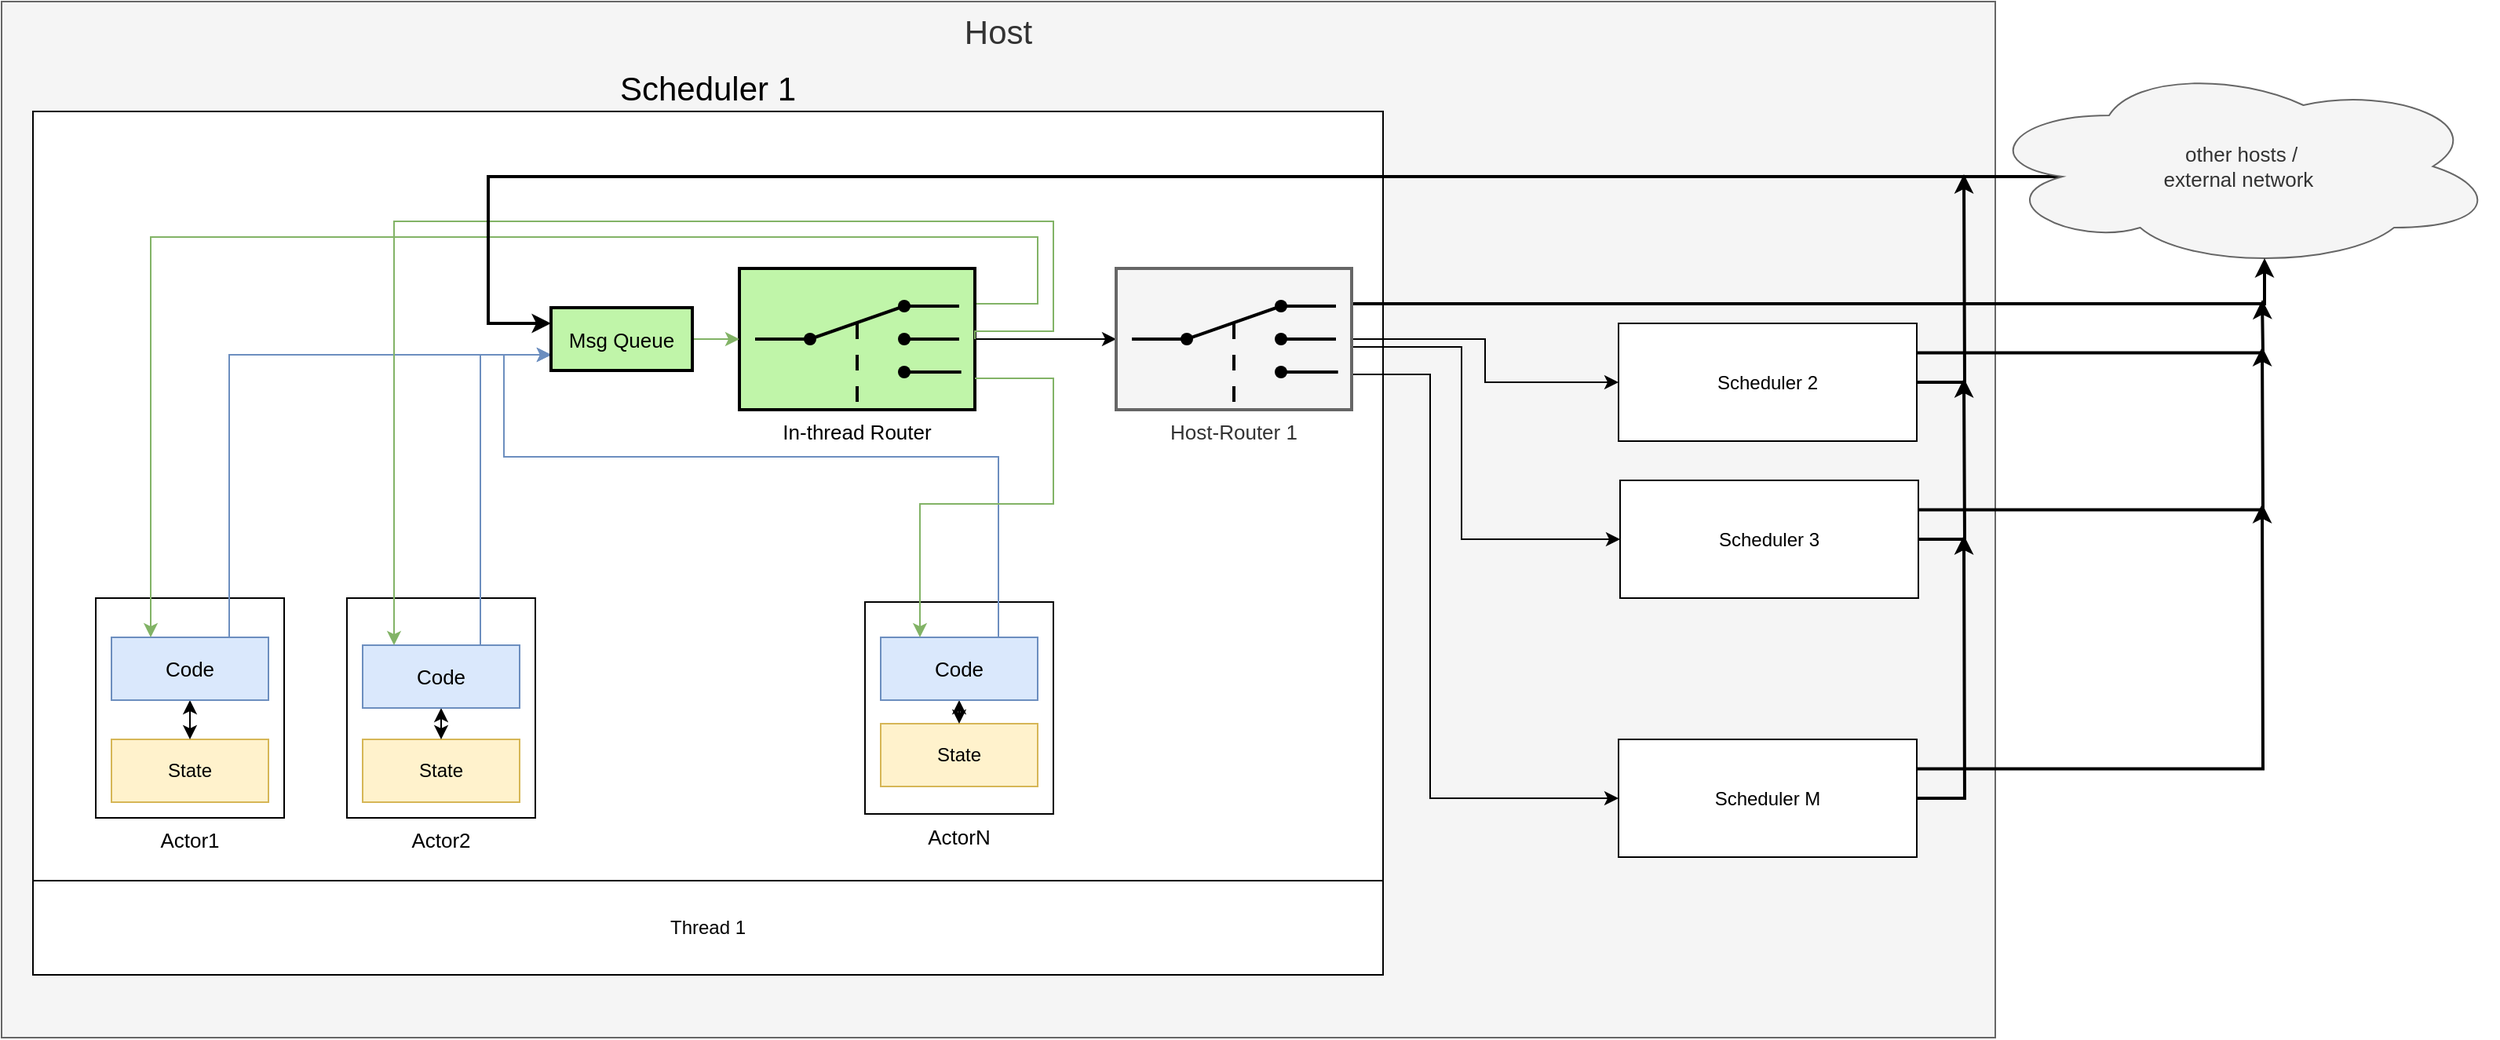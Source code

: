 <mxfile version="13.6.2" type="device"><diagram name="Page-1" id="74b105a0-9070-1c63-61bc-23e55f88626e"><mxGraphModel dx="1426" dy="807" grid="1" gridSize="10" guides="1" tooltips="1" connect="1" arrows="1" fold="1" page="1" pageScale="1.5" pageWidth="1169" pageHeight="826" background="none" math="0" shadow="0"><root><mxCell id="0" style=";html=1;"/><mxCell id="1" style=";html=1;" parent="0"/><mxCell id="u0V1BX5TnQ9ZNJIJD7z7-26" value="Host" style="rounded=0;whiteSpace=wrap;html=1;fontSize=21;verticalAlign=top;fillColor=#f5f5f5;strokeColor=#666666;fontColor=#333333;" vertex="1" parent="1"><mxGeometry x="140" y="50" width="1270" height="660" as="geometry"/></mxCell><mxCell id="tCMqyMnG1NC4JIhd0fl8-50" value="Scheduler 1" style="rounded=0;whiteSpace=wrap;html=1;fontSize=21;align=center;verticalAlign=bottom;labelPosition=center;verticalLabelPosition=top;" parent="1" vertex="1"><mxGeometry x="160" y="120" width="860" height="490" as="geometry"/></mxCell><mxCell id="tCMqyMnG1NC4JIhd0fl8-12" value="Actor1" style="rounded=0;whiteSpace=wrap;html=1;fontSize=13;align=center;verticalAlign=top;labelPosition=center;verticalLabelPosition=bottom;" parent="1" vertex="1"><mxGeometry x="200" y="430" width="120" height="140" as="geometry"/></mxCell><mxCell id="tCMqyMnG1NC4JIhd0fl8-8" value="State" style="rounded=0;whiteSpace=wrap;html=1;fillColor=#fff2cc;strokeColor=#d6b656;" parent="1" vertex="1"><mxGeometry x="210" y="520" width="100" height="40" as="geometry"/></mxCell><mxCell id="tCMqyMnG1NC4JIhd0fl8-18" style="edgeStyle=orthogonalEdgeStyle;rounded=0;orthogonalLoop=1;jettySize=auto;html=1;exitX=0.5;exitY=1;exitDx=0;exitDy=0;entryX=0.5;entryY=0;entryDx=0;entryDy=0;fontSize=13;startArrow=classic;startFill=1;" parent="1" source="tCMqyMnG1NC4JIhd0fl8-15" target="tCMqyMnG1NC4JIhd0fl8-8" edge="1"><mxGeometry relative="1" as="geometry"/></mxCell><mxCell id="tCMqyMnG1NC4JIhd0fl8-20" style="edgeStyle=orthogonalEdgeStyle;rounded=0;orthogonalLoop=1;jettySize=auto;html=1;exitX=0.75;exitY=0;exitDx=0;exitDy=0;entryX=0.75;entryY=1;entryDx=0;entryDy=0;startArrow=none;startFill=0;fontSize=13;fillColor=#dae8fc;strokeColor=#6c8ebf;" parent="1" source="tCMqyMnG1NC4JIhd0fl8-15" target="u0V1BX5TnQ9ZNJIJD7z7-8" edge="1"><mxGeometry relative="1" as="geometry"/></mxCell><mxCell id="tCMqyMnG1NC4JIhd0fl8-15" value="Code" style="rounded=0;whiteSpace=wrap;html=1;fontSize=13;align=center;fillColor=#dae8fc;strokeColor=#6c8ebf;" parent="1" vertex="1"><mxGeometry x="210" y="455" width="100" height="40" as="geometry"/></mxCell><mxCell id="tCMqyMnG1NC4JIhd0fl8-21" style="edgeStyle=orthogonalEdgeStyle;rounded=0;orthogonalLoop=1;jettySize=auto;html=1;exitX=1;exitY=0.25;exitDx=0;exitDy=0;exitPerimeter=0;startArrow=none;startFill=0;fontSize=13;fillColor=#d5e8d4;strokeColor=#82b366;entryX=0.25;entryY=0;entryDx=0;entryDy=0;" parent="1" source="tCMqyMnG1NC4JIhd0fl8-19" target="tCMqyMnG1NC4JIhd0fl8-15" edge="1"><mxGeometry relative="1" as="geometry"><Array as="points"><mxPoint x="800" y="243"/><mxPoint x="800" y="200"/><mxPoint x="235" y="200"/></Array><mxPoint x="230" y="350" as="targetPoint"/></mxGeometry></mxCell><mxCell id="u0V1BX5TnQ9ZNJIJD7z7-17" style="edgeStyle=orthogonalEdgeStyle;rounded=0;orthogonalLoop=1;jettySize=auto;html=1;exitX=1;exitY=0.5;exitDx=0;exitDy=0;exitPerimeter=0;entryX=0;entryY=0.5;entryDx=0;entryDy=0;entryPerimeter=0;endArrow=classic;endFill=1;strokeColor=#000000;strokeWidth=1;" edge="1" parent="1" source="tCMqyMnG1NC4JIhd0fl8-19" target="u0V1BX5TnQ9ZNJIJD7z7-10"><mxGeometry relative="1" as="geometry"/></mxCell><mxCell id="tCMqyMnG1NC4JIhd0fl8-19" value="In-thread Router" style="strokeWidth=2;outlineConnect=0;dashed=0;align=center;fontSize=13;fillColor=#c0f5a9;verticalLabelPosition=bottom;verticalAlign=top;shape=mxgraph.eip.dynamic_router;" parent="1" vertex="1"><mxGeometry x="610" y="220" width="150" height="90" as="geometry"/></mxCell><mxCell id="tCMqyMnG1NC4JIhd0fl8-22" value="Actor2" style="rounded=0;whiteSpace=wrap;html=1;fontSize=13;align=center;verticalAlign=top;labelPosition=center;verticalLabelPosition=bottom;" parent="1" vertex="1"><mxGeometry x="360" y="430" width="120" height="140" as="geometry"/></mxCell><mxCell id="tCMqyMnG1NC4JIhd0fl8-23" value="State" style="rounded=0;whiteSpace=wrap;html=1;fillColor=#fff2cc;strokeColor=#d6b656;" parent="1" vertex="1"><mxGeometry x="370" y="520" width="100" height="40" as="geometry"/></mxCell><mxCell id="tCMqyMnG1NC4JIhd0fl8-26" style="edgeStyle=orthogonalEdgeStyle;rounded=0;orthogonalLoop=1;jettySize=auto;html=1;exitX=0.5;exitY=1;exitDx=0;exitDy=0;entryX=0.5;entryY=0;entryDx=0;entryDy=0;fontSize=13;startArrow=classic;startFill=1;" parent="1" source="tCMqyMnG1NC4JIhd0fl8-27" target="tCMqyMnG1NC4JIhd0fl8-23" edge="1"><mxGeometry relative="1" as="geometry"/></mxCell><mxCell id="tCMqyMnG1NC4JIhd0fl8-27" value="Code" style="rounded=0;whiteSpace=wrap;html=1;fontSize=13;align=center;fillColor=#dae8fc;strokeColor=#6c8ebf;" parent="1" vertex="1"><mxGeometry x="370" y="460" width="100" height="40" as="geometry"/></mxCell><mxCell id="tCMqyMnG1NC4JIhd0fl8-28" value="ActorN" style="rounded=0;whiteSpace=wrap;html=1;fontSize=13;align=center;verticalAlign=top;labelPosition=center;verticalLabelPosition=bottom;" parent="1" vertex="1"><mxGeometry x="690" y="432.5" width="120" height="135" as="geometry"/></mxCell><mxCell id="tCMqyMnG1NC4JIhd0fl8-29" value="State" style="rounded=0;whiteSpace=wrap;html=1;fillColor=#fff2cc;strokeColor=#d6b656;" parent="1" vertex="1"><mxGeometry x="700" y="510" width="100" height="40" as="geometry"/></mxCell><mxCell id="tCMqyMnG1NC4JIhd0fl8-32" style="edgeStyle=orthogonalEdgeStyle;rounded=0;orthogonalLoop=1;jettySize=auto;html=1;exitX=0.5;exitY=1;exitDx=0;exitDy=0;entryX=0.5;entryY=0;entryDx=0;entryDy=0;fontSize=13;startArrow=classic;startFill=1;" parent="1" source="tCMqyMnG1NC4JIhd0fl8-33" target="tCMqyMnG1NC4JIhd0fl8-29" edge="1"><mxGeometry relative="1" as="geometry"/></mxCell><mxCell id="tCMqyMnG1NC4JIhd0fl8-33" value="Code" style="rounded=0;whiteSpace=wrap;html=1;fontSize=13;align=center;fillColor=#dae8fc;strokeColor=#6c8ebf;" parent="1" vertex="1"><mxGeometry x="700" y="455" width="100" height="40" as="geometry"/></mxCell><mxCell id="tCMqyMnG1NC4JIhd0fl8-40" style="edgeStyle=orthogonalEdgeStyle;rounded=0;orthogonalLoop=1;jettySize=auto;html=1;startArrow=none;startFill=0;fontSize=13;fillColor=#dae8fc;strokeColor=#6c8ebf;exitX=0.75;exitY=0;exitDx=0;exitDy=0;entryX=0.75;entryY=1;entryDx=0;entryDy=0;" parent="1" source="tCMqyMnG1NC4JIhd0fl8-27" target="u0V1BX5TnQ9ZNJIJD7z7-8" edge="1"><mxGeometry relative="1" as="geometry"><mxPoint x="450" y="450" as="sourcePoint"/><mxPoint x="450" y="275" as="targetPoint"/><Array as="points"><mxPoint x="445" y="275"/></Array></mxGeometry></mxCell><mxCell id="tCMqyMnG1NC4JIhd0fl8-41" style="edgeStyle=orthogonalEdgeStyle;rounded=0;orthogonalLoop=1;jettySize=auto;html=1;exitX=0.75;exitY=0;exitDx=0;exitDy=0;startArrow=none;startFill=0;fontSize=13;entryX=0.75;entryY=1;entryDx=0;entryDy=0;fillColor=#dae8fc;strokeColor=#6c8ebf;" parent="1" source="tCMqyMnG1NC4JIhd0fl8-33" target="u0V1BX5TnQ9ZNJIJD7z7-8" edge="1"><mxGeometry relative="1" as="geometry"><mxPoint x="305" y="470" as="sourcePoint"/><mxPoint x="420" y="260" as="targetPoint"/><Array as="points"><mxPoint x="775" y="340"/><mxPoint x="460" y="340"/><mxPoint x="460" y="275"/></Array></mxGeometry></mxCell><mxCell id="tCMqyMnG1NC4JIhd0fl8-42" style="edgeStyle=orthogonalEdgeStyle;rounded=0;orthogonalLoop=1;jettySize=auto;html=1;startArrow=none;startFill=0;fontSize=13;entryX=0.25;entryY=0;entryDx=0;entryDy=0;fillColor=#d5e8d4;strokeColor=#82b366;" parent="1" target="tCMqyMnG1NC4JIhd0fl8-33" edge="1" source="tCMqyMnG1NC4JIhd0fl8-19"><mxGeometry relative="1" as="geometry"><mxPoint x="680" y="290" as="sourcePoint"/><mxPoint x="720" y="350" as="targetPoint"/><Array as="points"><mxPoint x="810" y="290"/><mxPoint x="810" y="370"/><mxPoint x="725" y="370"/></Array></mxGeometry></mxCell><mxCell id="tCMqyMnG1NC4JIhd0fl8-43" style="edgeStyle=orthogonalEdgeStyle;rounded=0;orthogonalLoop=1;jettySize=auto;html=1;exitX=1;exitY=0.5;exitDx=0;exitDy=0;exitPerimeter=0;startArrow=none;startFill=0;fontSize=13;fillColor=#d5e8d4;strokeColor=#82b366;" parent="1" source="tCMqyMnG1NC4JIhd0fl8-19" edge="1"><mxGeometry relative="1" as="geometry"><mxPoint x="690" y="252.5" as="sourcePoint"/><mxPoint x="390" y="460" as="targetPoint"/><Array as="points"><mxPoint x="760" y="260"/><mxPoint x="810" y="260"/><mxPoint x="810" y="190"/><mxPoint x="390" y="190"/></Array></mxGeometry></mxCell><mxCell id="u0V1BX5TnQ9ZNJIJD7z7-15" style="edgeStyle=orthogonalEdgeStyle;rounded=0;orthogonalLoop=1;jettySize=auto;html=1;exitX=0.16;exitY=0.55;exitDx=0;exitDy=0;exitPerimeter=0;entryX=0.25;entryY=1;entryDx=0;entryDy=0;endArrow=classic;endFill=1;strokeColor=#000000;strokeWidth=2;" edge="1" parent="1" source="tCMqyMnG1NC4JIhd0fl8-45" target="u0V1BX5TnQ9ZNJIJD7z7-8"><mxGeometry relative="1" as="geometry"><Array as="points"><mxPoint x="450" y="162"/><mxPoint x="450" y="255"/></Array></mxGeometry></mxCell><mxCell id="tCMqyMnG1NC4JIhd0fl8-45" value="&amp;nbsp;other hosts /&lt;br&gt;external network" style="ellipse;shape=cloud;whiteSpace=wrap;html=1;fontSize=13;align=center;fillColor=#f5f5f5;strokeColor=#666666;fontColor=#333333;" parent="1" vertex="1"><mxGeometry x="1400" y="90" width="330" height="130" as="geometry"/></mxCell><mxCell id="u0V1BX5TnQ9ZNJIJD7z7-1" value="Thread 1" style="rounded=0;whiteSpace=wrap;html=1;" vertex="1" parent="1"><mxGeometry x="160" y="610" width="860" height="60" as="geometry"/></mxCell><mxCell id="u0V1BX5TnQ9ZNJIJD7z7-9" style="edgeStyle=orthogonalEdgeStyle;rounded=0;orthogonalLoop=1;jettySize=auto;html=1;exitX=0.5;exitY=0;exitDx=0;exitDy=0;entryX=0;entryY=0.5;entryDx=0;entryDy=0;entryPerimeter=0;fillColor=#d5e8d4;strokeColor=#82b366;" edge="1" parent="1" source="u0V1BX5TnQ9ZNJIJD7z7-8" target="tCMqyMnG1NC4JIhd0fl8-19"><mxGeometry relative="1" as="geometry"/></mxCell><mxCell id="u0V1BX5TnQ9ZNJIJD7z7-8" value="Msg Queue" style="strokeWidth=2;dashed=0;align=center;fontSize=13;shape=rect;fillColor=#c0f5a9;verticalLabelPosition=middle;verticalAlign=middle;horizontal=1;labelPosition=center;direction=south;labelBorderColor=none;" vertex="1" parent="1"><mxGeometry x="490" y="245" width="90" height="40" as="geometry"/></mxCell><mxCell id="u0V1BX5TnQ9ZNJIJD7z7-22" style="edgeStyle=orthogonalEdgeStyle;rounded=0;orthogonalLoop=1;jettySize=auto;html=1;entryX=0;entryY=0.5;entryDx=0;entryDy=0;endArrow=classic;endFill=1;strokeColor=#000000;strokeWidth=1;" edge="1" parent="1" source="u0V1BX5TnQ9ZNJIJD7z7-10" target="u0V1BX5TnQ9ZNJIJD7z7-20"><mxGeometry relative="1" as="geometry"><Array as="points"><mxPoint x="1070" y="270"/><mxPoint x="1070" y="393"/></Array></mxGeometry></mxCell><mxCell id="u0V1BX5TnQ9ZNJIJD7z7-23" style="edgeStyle=orthogonalEdgeStyle;rounded=0;orthogonalLoop=1;jettySize=auto;html=1;exitX=1;exitY=0.75;exitDx=0;exitDy=0;exitPerimeter=0;entryX=0;entryY=0.5;entryDx=0;entryDy=0;endArrow=classic;endFill=1;strokeColor=#000000;strokeWidth=1;" edge="1" parent="1" source="u0V1BX5TnQ9ZNJIJD7z7-10" target="u0V1BX5TnQ9ZNJIJD7z7-21"><mxGeometry relative="1" as="geometry"><Array as="points"><mxPoint x="1050" y="288"/><mxPoint x="1050" y="558"/></Array></mxGeometry></mxCell><mxCell id="u0V1BX5TnQ9ZNJIJD7z7-24" style="edgeStyle=orthogonalEdgeStyle;rounded=0;orthogonalLoop=1;jettySize=auto;html=1;exitX=1;exitY=0.25;exitDx=0;exitDy=0;exitPerimeter=0;entryX=0.55;entryY=0.95;entryDx=0;entryDy=0;entryPerimeter=0;endArrow=classic;endFill=1;strokeColor=#000000;strokeWidth=2;" edge="1" parent="1" source="u0V1BX5TnQ9ZNJIJD7z7-10" target="tCMqyMnG1NC4JIhd0fl8-45"><mxGeometry relative="1" as="geometry"><Array as="points"><mxPoint x="1582" y="243"/></Array></mxGeometry></mxCell><mxCell id="u0V1BX5TnQ9ZNJIJD7z7-25" style="edgeStyle=orthogonalEdgeStyle;rounded=0;orthogonalLoop=1;jettySize=auto;html=1;exitX=1;exitY=0.5;exitDx=0;exitDy=0;exitPerimeter=0;entryX=0;entryY=0.5;entryDx=0;entryDy=0;endArrow=classic;endFill=1;strokeColor=#000000;strokeWidth=1;" edge="1" parent="1" source="u0V1BX5TnQ9ZNJIJD7z7-10" target="u0V1BX5TnQ9ZNJIJD7z7-18"><mxGeometry relative="1" as="geometry"/></mxCell><mxCell id="u0V1BX5TnQ9ZNJIJD7z7-10" value="Host-Router 1" style="strokeWidth=2;outlineConnect=0;dashed=0;align=center;fontSize=13;fillColor=#f5f5f5;verticalLabelPosition=bottom;verticalAlign=top;shape=mxgraph.eip.dynamic_router;strokeColor=#666666;fontColor=#333333;" vertex="1" parent="1"><mxGeometry x="850" y="220" width="150" height="90" as="geometry"/></mxCell><mxCell id="u0V1BX5TnQ9ZNJIJD7z7-35" style="edgeStyle=orthogonalEdgeStyle;rounded=0;orthogonalLoop=1;jettySize=auto;html=1;exitX=1;exitY=0.5;exitDx=0;exitDy=0;endArrow=classic;endFill=1;strokeColor=#000000;strokeWidth=2;fontSize=21;" edge="1" parent="1" source="u0V1BX5TnQ9ZNJIJD7z7-18"><mxGeometry relative="1" as="geometry"><mxPoint x="1390" y="160" as="targetPoint"/></mxGeometry></mxCell><mxCell id="u0V1BX5TnQ9ZNJIJD7z7-36" style="edgeStyle=orthogonalEdgeStyle;rounded=0;orthogonalLoop=1;jettySize=auto;html=1;exitX=1;exitY=0.25;exitDx=0;exitDy=0;endArrow=classic;endFill=1;strokeColor=#000000;strokeWidth=2;fontSize=21;" edge="1" parent="1" source="u0V1BX5TnQ9ZNJIJD7z7-18"><mxGeometry relative="1" as="geometry"><mxPoint x="1580" y="240" as="targetPoint"/></mxGeometry></mxCell><mxCell id="u0V1BX5TnQ9ZNJIJD7z7-18" value="Scheduler 2" style="rounded=0;whiteSpace=wrap;html=1;" vertex="1" parent="1"><mxGeometry x="1170" y="255" width="190" height="75" as="geometry"/></mxCell><mxCell id="u0V1BX5TnQ9ZNJIJD7z7-31" style="edgeStyle=orthogonalEdgeStyle;rounded=0;orthogonalLoop=1;jettySize=auto;html=1;exitX=1;exitY=0.5;exitDx=0;exitDy=0;endArrow=classic;endFill=1;strokeColor=#000000;strokeWidth=2;fontSize=21;" edge="1" parent="1" source="u0V1BX5TnQ9ZNJIJD7z7-20"><mxGeometry relative="1" as="geometry"><mxPoint x="1390" y="290" as="targetPoint"/></mxGeometry></mxCell><mxCell id="u0V1BX5TnQ9ZNJIJD7z7-37" style="edgeStyle=orthogonalEdgeStyle;rounded=0;orthogonalLoop=1;jettySize=auto;html=1;exitX=1;exitY=0.25;exitDx=0;exitDy=0;endArrow=classic;endFill=1;strokeColor=#000000;strokeWidth=2;fontSize=21;" edge="1" parent="1" source="u0V1BX5TnQ9ZNJIJD7z7-20"><mxGeometry relative="1" as="geometry"><mxPoint x="1580" y="270" as="targetPoint"/></mxGeometry></mxCell><mxCell id="u0V1BX5TnQ9ZNJIJD7z7-20" value="Scheduler 3" style="rounded=0;whiteSpace=wrap;html=1;" vertex="1" parent="1"><mxGeometry x="1171" y="355" width="190" height="75" as="geometry"/></mxCell><mxCell id="u0V1BX5TnQ9ZNJIJD7z7-32" style="edgeStyle=orthogonalEdgeStyle;rounded=0;orthogonalLoop=1;jettySize=auto;html=1;exitX=1;exitY=0.5;exitDx=0;exitDy=0;endArrow=classic;endFill=1;strokeColor=#000000;strokeWidth=2;fontSize=21;" edge="1" parent="1" source="u0V1BX5TnQ9ZNJIJD7z7-21"><mxGeometry relative="1" as="geometry"><mxPoint x="1390" y="390" as="targetPoint"/></mxGeometry></mxCell><mxCell id="u0V1BX5TnQ9ZNJIJD7z7-38" style="edgeStyle=orthogonalEdgeStyle;rounded=0;orthogonalLoop=1;jettySize=auto;html=1;exitX=1;exitY=0.25;exitDx=0;exitDy=0;endArrow=classic;endFill=1;strokeColor=#000000;strokeWidth=2;fontSize=21;" edge="1" parent="1" source="u0V1BX5TnQ9ZNJIJD7z7-21"><mxGeometry relative="1" as="geometry"><mxPoint x="1580" y="370" as="targetPoint"/></mxGeometry></mxCell><mxCell id="u0V1BX5TnQ9ZNJIJD7z7-21" value="Scheduler M" style="rounded=0;whiteSpace=wrap;html=1;" vertex="1" parent="1"><mxGeometry x="1170" y="520" width="190" height="75" as="geometry"/></mxCell></root></mxGraphModel></diagram></mxfile>